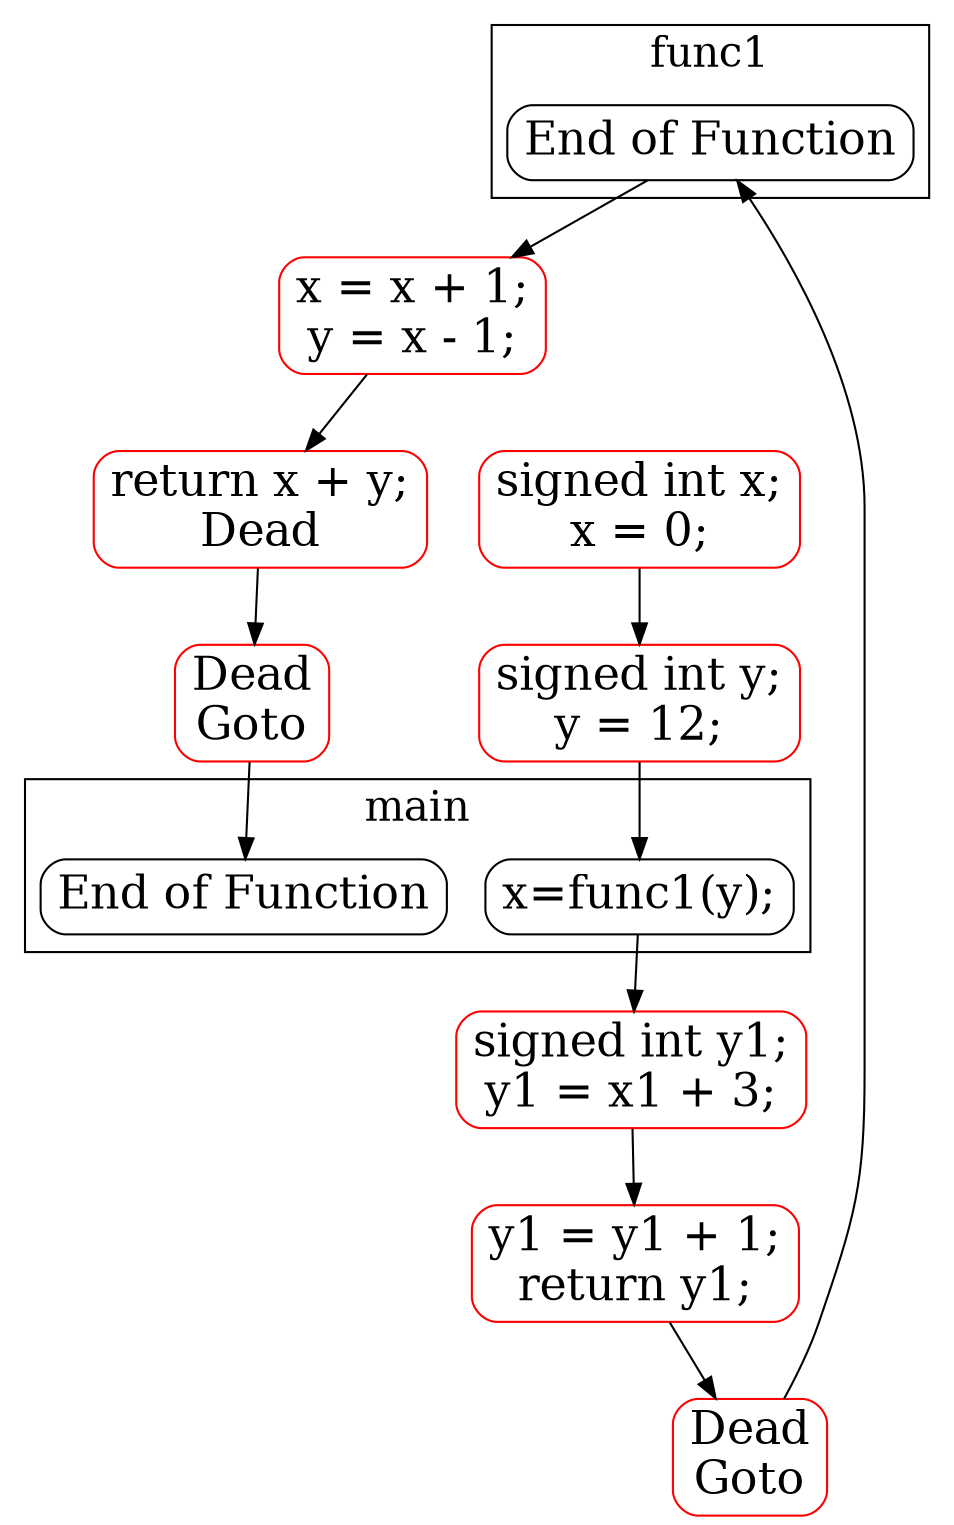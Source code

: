 digraph G {
color=black;
orientation=portrait;
fontsize=20;
compound=true;
size="30,40";
ratio=compress;
subgraph "cluster_main" {
label="main";
Node_0_4 [shape=Mrecord, fontsize=22, label="x=func1(y);"];
Node_0_11 [shape=Mrecord, fontsize=22, label="End of Function"];
}

subgraph "cluster_func1" {
label="func1";
Node_1_18 [shape=Mrecord, fontsize=22, label="End of Function"];
}

Node_0_0_Node_0_1 [label="signed int x;\nx = 0;", shape=Mrecord, fontsize=22, color=red];
Node_0_2_Node_0_3 [label="signed int y;\ny = 12;", shape=Mrecord, fontsize=22, color=red];
Node_0_2_Node_0_3 -> Node_0_4;
Node_0_0_Node_0_1 -> Node_0_2_Node_0_3;
Node_0_5_Node_0_6 [label="x = x + 1;\ny = x - 1;", shape=Mrecord, fontsize=22, color=red];
Node_1_18 -> Node_0_5_Node_0_6;
Node_0_7_Node_0_8 [label="return x + y;\nDead", shape=Mrecord, fontsize=22, color=red];
Node_0_5_Node_0_6 -> Node_0_7_Node_0_8;
Node_0_9_Node_0_10 [label="Dead\nGoto", shape=Mrecord, fontsize=22, color=red];
Node_0_9_Node_0_10 -> Node_0_11;
Node_0_7_Node_0_8 -> Node_0_9_Node_0_10;
Node_1_12_Node_1_13 [label="signed int y1;\ny1 = x1 + 3;", shape=Mrecord, fontsize=22, color=red];
Node_0_4 -> Node_1_12_Node_1_13;
Node_1_14_Node_1_15 [label="y1 = y1 + 1;\nreturn y1;", shape=Mrecord, fontsize=22, color=red];
Node_1_12_Node_1_13 -> Node_1_14_Node_1_15;
Node_1_16_Node_1_17 [label="Dead\nGoto", shape=Mrecord, fontsize=22, color=red];
Node_1_16_Node_1_17 -> Node_1_18;
Node_1_14_Node_1_15 -> Node_1_16_Node_1_17;
}
